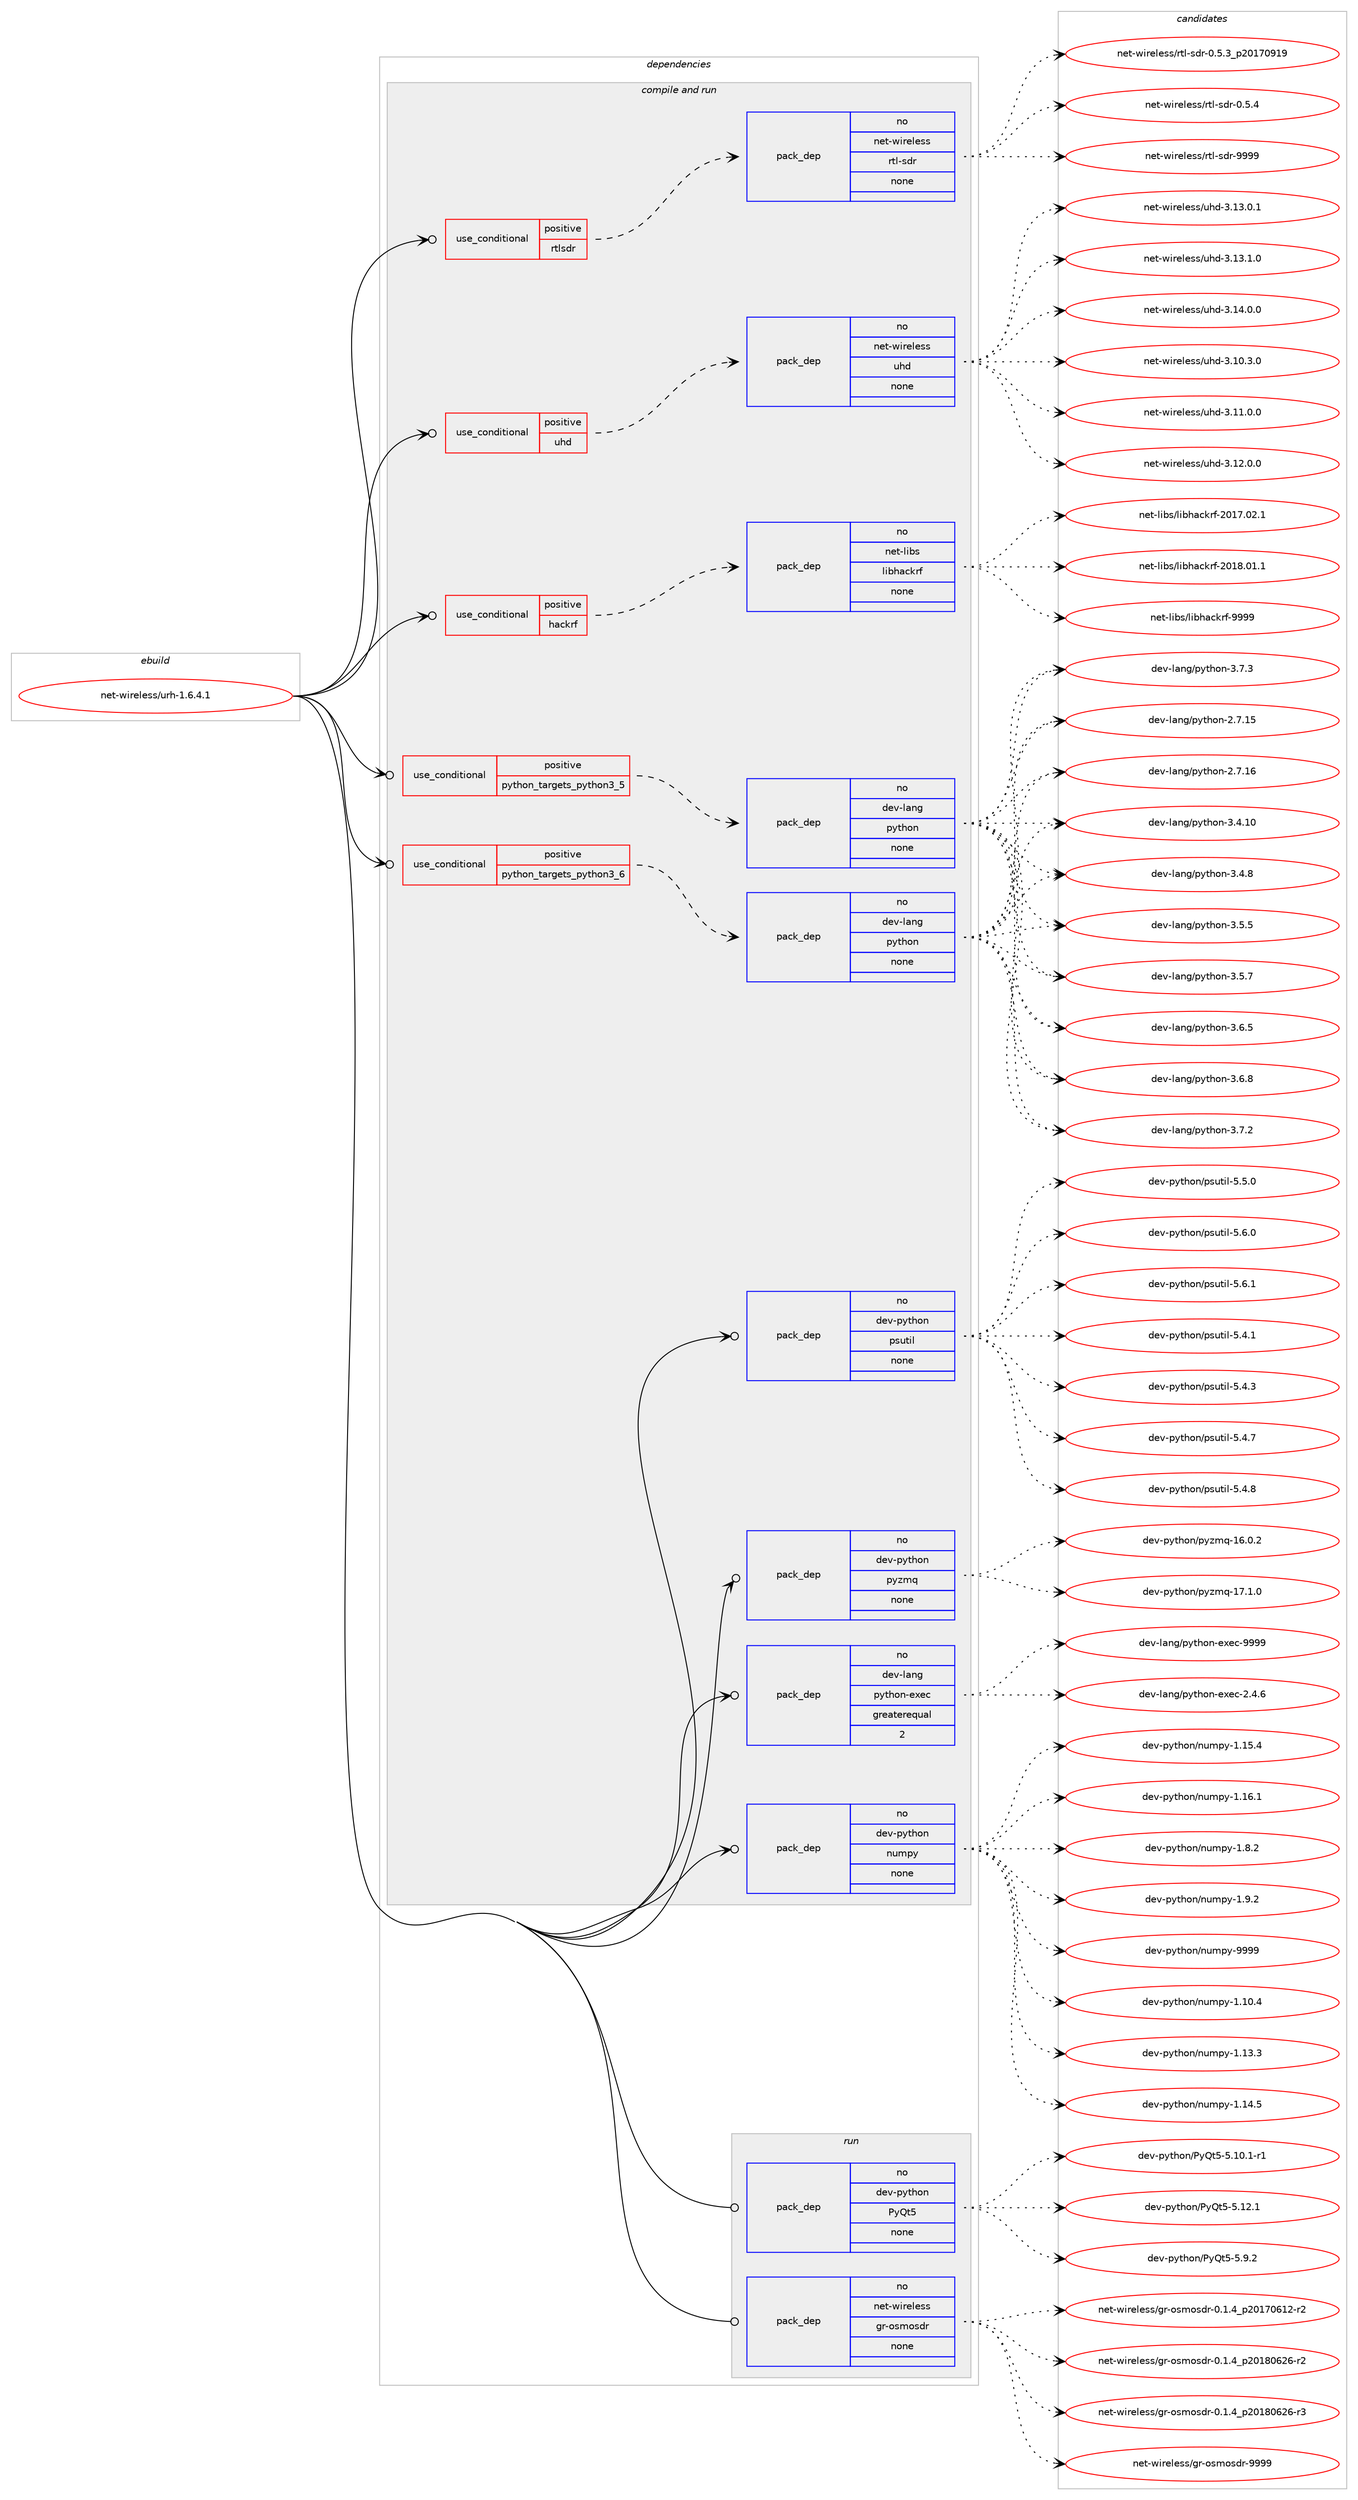 digraph prolog {

# *************
# Graph options
# *************

newrank=true;
concentrate=true;
compound=true;
graph [rankdir=LR,fontname=Helvetica,fontsize=10,ranksep=1.5];#, ranksep=2.5, nodesep=0.2];
edge  [arrowhead=vee];
node  [fontname=Helvetica,fontsize=10];

# **********
# The ebuild
# **********

subgraph cluster_leftcol {
color=gray;
rank=same;
label=<<i>ebuild</i>>;
id [label="net-wireless/urh-1.6.4.1", color=red, width=4, href="../net-wireless/urh-1.6.4.1.svg"];
}

# ****************
# The dependencies
# ****************

subgraph cluster_midcol {
color=gray;
label=<<i>dependencies</i>>;
subgraph cluster_compile {
fillcolor="#eeeeee";
style=filled;
label=<<i>compile</i>>;
}
subgraph cluster_compileandrun {
fillcolor="#eeeeee";
style=filled;
label=<<i>compile and run</i>>;
subgraph cond1218 {
dependency4779 [label=<<TABLE BORDER="0" CELLBORDER="1" CELLSPACING="0" CELLPADDING="4"><TR><TD ROWSPAN="3" CELLPADDING="10">use_conditional</TD></TR><TR><TD>positive</TD></TR><TR><TD>hackrf</TD></TR></TABLE>>, shape=none, color=red];
subgraph pack3480 {
dependency4780 [label=<<TABLE BORDER="0" CELLBORDER="1" CELLSPACING="0" CELLPADDING="4" WIDTH="220"><TR><TD ROWSPAN="6" CELLPADDING="30">pack_dep</TD></TR><TR><TD WIDTH="110">no</TD></TR><TR><TD>net-libs</TD></TR><TR><TD>libhackrf</TD></TR><TR><TD>none</TD></TR><TR><TD></TD></TR></TABLE>>, shape=none, color=blue];
}
dependency4779:e -> dependency4780:w [weight=20,style="dashed",arrowhead="vee"];
}
id:e -> dependency4779:w [weight=20,style="solid",arrowhead="odotvee"];
subgraph cond1219 {
dependency4781 [label=<<TABLE BORDER="0" CELLBORDER="1" CELLSPACING="0" CELLPADDING="4"><TR><TD ROWSPAN="3" CELLPADDING="10">use_conditional</TD></TR><TR><TD>positive</TD></TR><TR><TD>python_targets_python3_5</TD></TR></TABLE>>, shape=none, color=red];
subgraph pack3481 {
dependency4782 [label=<<TABLE BORDER="0" CELLBORDER="1" CELLSPACING="0" CELLPADDING="4" WIDTH="220"><TR><TD ROWSPAN="6" CELLPADDING="30">pack_dep</TD></TR><TR><TD WIDTH="110">no</TD></TR><TR><TD>dev-lang</TD></TR><TR><TD>python</TD></TR><TR><TD>none</TD></TR><TR><TD></TD></TR></TABLE>>, shape=none, color=blue];
}
dependency4781:e -> dependency4782:w [weight=20,style="dashed",arrowhead="vee"];
}
id:e -> dependency4781:w [weight=20,style="solid",arrowhead="odotvee"];
subgraph cond1220 {
dependency4783 [label=<<TABLE BORDER="0" CELLBORDER="1" CELLSPACING="0" CELLPADDING="4"><TR><TD ROWSPAN="3" CELLPADDING="10">use_conditional</TD></TR><TR><TD>positive</TD></TR><TR><TD>python_targets_python3_6</TD></TR></TABLE>>, shape=none, color=red];
subgraph pack3482 {
dependency4784 [label=<<TABLE BORDER="0" CELLBORDER="1" CELLSPACING="0" CELLPADDING="4" WIDTH="220"><TR><TD ROWSPAN="6" CELLPADDING="30">pack_dep</TD></TR><TR><TD WIDTH="110">no</TD></TR><TR><TD>dev-lang</TD></TR><TR><TD>python</TD></TR><TR><TD>none</TD></TR><TR><TD></TD></TR></TABLE>>, shape=none, color=blue];
}
dependency4783:e -> dependency4784:w [weight=20,style="dashed",arrowhead="vee"];
}
id:e -> dependency4783:w [weight=20,style="solid",arrowhead="odotvee"];
subgraph cond1221 {
dependency4785 [label=<<TABLE BORDER="0" CELLBORDER="1" CELLSPACING="0" CELLPADDING="4"><TR><TD ROWSPAN="3" CELLPADDING="10">use_conditional</TD></TR><TR><TD>positive</TD></TR><TR><TD>rtlsdr</TD></TR></TABLE>>, shape=none, color=red];
subgraph pack3483 {
dependency4786 [label=<<TABLE BORDER="0" CELLBORDER="1" CELLSPACING="0" CELLPADDING="4" WIDTH="220"><TR><TD ROWSPAN="6" CELLPADDING="30">pack_dep</TD></TR><TR><TD WIDTH="110">no</TD></TR><TR><TD>net-wireless</TD></TR><TR><TD>rtl-sdr</TD></TR><TR><TD>none</TD></TR><TR><TD></TD></TR></TABLE>>, shape=none, color=blue];
}
dependency4785:e -> dependency4786:w [weight=20,style="dashed",arrowhead="vee"];
}
id:e -> dependency4785:w [weight=20,style="solid",arrowhead="odotvee"];
subgraph cond1222 {
dependency4787 [label=<<TABLE BORDER="0" CELLBORDER="1" CELLSPACING="0" CELLPADDING="4"><TR><TD ROWSPAN="3" CELLPADDING="10">use_conditional</TD></TR><TR><TD>positive</TD></TR><TR><TD>uhd</TD></TR></TABLE>>, shape=none, color=red];
subgraph pack3484 {
dependency4788 [label=<<TABLE BORDER="0" CELLBORDER="1" CELLSPACING="0" CELLPADDING="4" WIDTH="220"><TR><TD ROWSPAN="6" CELLPADDING="30">pack_dep</TD></TR><TR><TD WIDTH="110">no</TD></TR><TR><TD>net-wireless</TD></TR><TR><TD>uhd</TD></TR><TR><TD>none</TD></TR><TR><TD></TD></TR></TABLE>>, shape=none, color=blue];
}
dependency4787:e -> dependency4788:w [weight=20,style="dashed",arrowhead="vee"];
}
id:e -> dependency4787:w [weight=20,style="solid",arrowhead="odotvee"];
subgraph pack3485 {
dependency4789 [label=<<TABLE BORDER="0" CELLBORDER="1" CELLSPACING="0" CELLPADDING="4" WIDTH="220"><TR><TD ROWSPAN="6" CELLPADDING="30">pack_dep</TD></TR><TR><TD WIDTH="110">no</TD></TR><TR><TD>dev-lang</TD></TR><TR><TD>python-exec</TD></TR><TR><TD>greaterequal</TD></TR><TR><TD>2</TD></TR></TABLE>>, shape=none, color=blue];
}
id:e -> dependency4789:w [weight=20,style="solid",arrowhead="odotvee"];
subgraph pack3486 {
dependency4790 [label=<<TABLE BORDER="0" CELLBORDER="1" CELLSPACING="0" CELLPADDING="4" WIDTH="220"><TR><TD ROWSPAN="6" CELLPADDING="30">pack_dep</TD></TR><TR><TD WIDTH="110">no</TD></TR><TR><TD>dev-python</TD></TR><TR><TD>numpy</TD></TR><TR><TD>none</TD></TR><TR><TD></TD></TR></TABLE>>, shape=none, color=blue];
}
id:e -> dependency4790:w [weight=20,style="solid",arrowhead="odotvee"];
subgraph pack3487 {
dependency4791 [label=<<TABLE BORDER="0" CELLBORDER="1" CELLSPACING="0" CELLPADDING="4" WIDTH="220"><TR><TD ROWSPAN="6" CELLPADDING="30">pack_dep</TD></TR><TR><TD WIDTH="110">no</TD></TR><TR><TD>dev-python</TD></TR><TR><TD>psutil</TD></TR><TR><TD>none</TD></TR><TR><TD></TD></TR></TABLE>>, shape=none, color=blue];
}
id:e -> dependency4791:w [weight=20,style="solid",arrowhead="odotvee"];
subgraph pack3488 {
dependency4792 [label=<<TABLE BORDER="0" CELLBORDER="1" CELLSPACING="0" CELLPADDING="4" WIDTH="220"><TR><TD ROWSPAN="6" CELLPADDING="30">pack_dep</TD></TR><TR><TD WIDTH="110">no</TD></TR><TR><TD>dev-python</TD></TR><TR><TD>pyzmq</TD></TR><TR><TD>none</TD></TR><TR><TD></TD></TR></TABLE>>, shape=none, color=blue];
}
id:e -> dependency4792:w [weight=20,style="solid",arrowhead="odotvee"];
}
subgraph cluster_run {
fillcolor="#eeeeee";
style=filled;
label=<<i>run</i>>;
subgraph pack3489 {
dependency4793 [label=<<TABLE BORDER="0" CELLBORDER="1" CELLSPACING="0" CELLPADDING="4" WIDTH="220"><TR><TD ROWSPAN="6" CELLPADDING="30">pack_dep</TD></TR><TR><TD WIDTH="110">no</TD></TR><TR><TD>dev-python</TD></TR><TR><TD>PyQt5</TD></TR><TR><TD>none</TD></TR><TR><TD></TD></TR></TABLE>>, shape=none, color=blue];
}
id:e -> dependency4793:w [weight=20,style="solid",arrowhead="odot"];
subgraph pack3490 {
dependency4794 [label=<<TABLE BORDER="0" CELLBORDER="1" CELLSPACING="0" CELLPADDING="4" WIDTH="220"><TR><TD ROWSPAN="6" CELLPADDING="30">pack_dep</TD></TR><TR><TD WIDTH="110">no</TD></TR><TR><TD>net-wireless</TD></TR><TR><TD>gr-osmosdr</TD></TR><TR><TD>none</TD></TR><TR><TD></TD></TR></TABLE>>, shape=none, color=blue];
}
id:e -> dependency4794:w [weight=20,style="solid",arrowhead="odot"];
}
}

# **************
# The candidates
# **************

subgraph cluster_choices {
rank=same;
color=gray;
label=<<i>candidates</i>>;

subgraph choice3480 {
color=black;
nodesep=1;
choice11010111645108105981154710810598104979910711410245504849554648504649 [label="net-libs/libhackrf-2017.02.1", color=red, width=4,href="../net-libs/libhackrf-2017.02.1.svg"];
choice11010111645108105981154710810598104979910711410245504849564648494649 [label="net-libs/libhackrf-2018.01.1", color=red, width=4,href="../net-libs/libhackrf-2018.01.1.svg"];
choice1101011164510810598115471081059810497991071141024557575757 [label="net-libs/libhackrf-9999", color=red, width=4,href="../net-libs/libhackrf-9999.svg"];
dependency4780:e -> choice11010111645108105981154710810598104979910711410245504849554648504649:w [style=dotted,weight="100"];
dependency4780:e -> choice11010111645108105981154710810598104979910711410245504849564648494649:w [style=dotted,weight="100"];
dependency4780:e -> choice1101011164510810598115471081059810497991071141024557575757:w [style=dotted,weight="100"];
}
subgraph choice3481 {
color=black;
nodesep=1;
choice10010111845108971101034711212111610411111045504655464953 [label="dev-lang/python-2.7.15", color=red, width=4,href="../dev-lang/python-2.7.15.svg"];
choice10010111845108971101034711212111610411111045504655464954 [label="dev-lang/python-2.7.16", color=red, width=4,href="../dev-lang/python-2.7.16.svg"];
choice10010111845108971101034711212111610411111045514652464948 [label="dev-lang/python-3.4.10", color=red, width=4,href="../dev-lang/python-3.4.10.svg"];
choice100101118451089711010347112121116104111110455146524656 [label="dev-lang/python-3.4.8", color=red, width=4,href="../dev-lang/python-3.4.8.svg"];
choice100101118451089711010347112121116104111110455146534653 [label="dev-lang/python-3.5.5", color=red, width=4,href="../dev-lang/python-3.5.5.svg"];
choice100101118451089711010347112121116104111110455146534655 [label="dev-lang/python-3.5.7", color=red, width=4,href="../dev-lang/python-3.5.7.svg"];
choice100101118451089711010347112121116104111110455146544653 [label="dev-lang/python-3.6.5", color=red, width=4,href="../dev-lang/python-3.6.5.svg"];
choice100101118451089711010347112121116104111110455146544656 [label="dev-lang/python-3.6.8", color=red, width=4,href="../dev-lang/python-3.6.8.svg"];
choice100101118451089711010347112121116104111110455146554650 [label="dev-lang/python-3.7.2", color=red, width=4,href="../dev-lang/python-3.7.2.svg"];
choice100101118451089711010347112121116104111110455146554651 [label="dev-lang/python-3.7.3", color=red, width=4,href="../dev-lang/python-3.7.3.svg"];
dependency4782:e -> choice10010111845108971101034711212111610411111045504655464953:w [style=dotted,weight="100"];
dependency4782:e -> choice10010111845108971101034711212111610411111045504655464954:w [style=dotted,weight="100"];
dependency4782:e -> choice10010111845108971101034711212111610411111045514652464948:w [style=dotted,weight="100"];
dependency4782:e -> choice100101118451089711010347112121116104111110455146524656:w [style=dotted,weight="100"];
dependency4782:e -> choice100101118451089711010347112121116104111110455146534653:w [style=dotted,weight="100"];
dependency4782:e -> choice100101118451089711010347112121116104111110455146534655:w [style=dotted,weight="100"];
dependency4782:e -> choice100101118451089711010347112121116104111110455146544653:w [style=dotted,weight="100"];
dependency4782:e -> choice100101118451089711010347112121116104111110455146544656:w [style=dotted,weight="100"];
dependency4782:e -> choice100101118451089711010347112121116104111110455146554650:w [style=dotted,weight="100"];
dependency4782:e -> choice100101118451089711010347112121116104111110455146554651:w [style=dotted,weight="100"];
}
subgraph choice3482 {
color=black;
nodesep=1;
choice10010111845108971101034711212111610411111045504655464953 [label="dev-lang/python-2.7.15", color=red, width=4,href="../dev-lang/python-2.7.15.svg"];
choice10010111845108971101034711212111610411111045504655464954 [label="dev-lang/python-2.7.16", color=red, width=4,href="../dev-lang/python-2.7.16.svg"];
choice10010111845108971101034711212111610411111045514652464948 [label="dev-lang/python-3.4.10", color=red, width=4,href="../dev-lang/python-3.4.10.svg"];
choice100101118451089711010347112121116104111110455146524656 [label="dev-lang/python-3.4.8", color=red, width=4,href="../dev-lang/python-3.4.8.svg"];
choice100101118451089711010347112121116104111110455146534653 [label="dev-lang/python-3.5.5", color=red, width=4,href="../dev-lang/python-3.5.5.svg"];
choice100101118451089711010347112121116104111110455146534655 [label="dev-lang/python-3.5.7", color=red, width=4,href="../dev-lang/python-3.5.7.svg"];
choice100101118451089711010347112121116104111110455146544653 [label="dev-lang/python-3.6.5", color=red, width=4,href="../dev-lang/python-3.6.5.svg"];
choice100101118451089711010347112121116104111110455146544656 [label="dev-lang/python-3.6.8", color=red, width=4,href="../dev-lang/python-3.6.8.svg"];
choice100101118451089711010347112121116104111110455146554650 [label="dev-lang/python-3.7.2", color=red, width=4,href="../dev-lang/python-3.7.2.svg"];
choice100101118451089711010347112121116104111110455146554651 [label="dev-lang/python-3.7.3", color=red, width=4,href="../dev-lang/python-3.7.3.svg"];
dependency4784:e -> choice10010111845108971101034711212111610411111045504655464953:w [style=dotted,weight="100"];
dependency4784:e -> choice10010111845108971101034711212111610411111045504655464954:w [style=dotted,weight="100"];
dependency4784:e -> choice10010111845108971101034711212111610411111045514652464948:w [style=dotted,weight="100"];
dependency4784:e -> choice100101118451089711010347112121116104111110455146524656:w [style=dotted,weight="100"];
dependency4784:e -> choice100101118451089711010347112121116104111110455146534653:w [style=dotted,weight="100"];
dependency4784:e -> choice100101118451089711010347112121116104111110455146534655:w [style=dotted,weight="100"];
dependency4784:e -> choice100101118451089711010347112121116104111110455146544653:w [style=dotted,weight="100"];
dependency4784:e -> choice100101118451089711010347112121116104111110455146544656:w [style=dotted,weight="100"];
dependency4784:e -> choice100101118451089711010347112121116104111110455146554650:w [style=dotted,weight="100"];
dependency4784:e -> choice100101118451089711010347112121116104111110455146554651:w [style=dotted,weight="100"];
}
subgraph choice3483 {
color=black;
nodesep=1;
choice110101116451191051141011081011151154711411610845115100114454846534651951125048495548574957 [label="net-wireless/rtl-sdr-0.5.3_p20170919", color=red, width=4,href="../net-wireless/rtl-sdr-0.5.3_p20170919.svg"];
choice110101116451191051141011081011151154711411610845115100114454846534652 [label="net-wireless/rtl-sdr-0.5.4", color=red, width=4,href="../net-wireless/rtl-sdr-0.5.4.svg"];
choice1101011164511910511410110810111511547114116108451151001144557575757 [label="net-wireless/rtl-sdr-9999", color=red, width=4,href="../net-wireless/rtl-sdr-9999.svg"];
dependency4786:e -> choice110101116451191051141011081011151154711411610845115100114454846534651951125048495548574957:w [style=dotted,weight="100"];
dependency4786:e -> choice110101116451191051141011081011151154711411610845115100114454846534652:w [style=dotted,weight="100"];
dependency4786:e -> choice1101011164511910511410110810111511547114116108451151001144557575757:w [style=dotted,weight="100"];
}
subgraph choice3484 {
color=black;
nodesep=1;
choice1101011164511910511410110810111511547117104100455146494846514648 [label="net-wireless/uhd-3.10.3.0", color=red, width=4,href="../net-wireless/uhd-3.10.3.0.svg"];
choice1101011164511910511410110810111511547117104100455146494946484648 [label="net-wireless/uhd-3.11.0.0", color=red, width=4,href="../net-wireless/uhd-3.11.0.0.svg"];
choice1101011164511910511410110810111511547117104100455146495046484648 [label="net-wireless/uhd-3.12.0.0", color=red, width=4,href="../net-wireless/uhd-3.12.0.0.svg"];
choice1101011164511910511410110810111511547117104100455146495146484649 [label="net-wireless/uhd-3.13.0.1", color=red, width=4,href="../net-wireless/uhd-3.13.0.1.svg"];
choice1101011164511910511410110810111511547117104100455146495146494648 [label="net-wireless/uhd-3.13.1.0", color=red, width=4,href="../net-wireless/uhd-3.13.1.0.svg"];
choice1101011164511910511410110810111511547117104100455146495246484648 [label="net-wireless/uhd-3.14.0.0", color=red, width=4,href="../net-wireless/uhd-3.14.0.0.svg"];
dependency4788:e -> choice1101011164511910511410110810111511547117104100455146494846514648:w [style=dotted,weight="100"];
dependency4788:e -> choice1101011164511910511410110810111511547117104100455146494946484648:w [style=dotted,weight="100"];
dependency4788:e -> choice1101011164511910511410110810111511547117104100455146495046484648:w [style=dotted,weight="100"];
dependency4788:e -> choice1101011164511910511410110810111511547117104100455146495146484649:w [style=dotted,weight="100"];
dependency4788:e -> choice1101011164511910511410110810111511547117104100455146495146494648:w [style=dotted,weight="100"];
dependency4788:e -> choice1101011164511910511410110810111511547117104100455146495246484648:w [style=dotted,weight="100"];
}
subgraph choice3485 {
color=black;
nodesep=1;
choice1001011184510897110103471121211161041111104510112010199455046524654 [label="dev-lang/python-exec-2.4.6", color=red, width=4,href="../dev-lang/python-exec-2.4.6.svg"];
choice10010111845108971101034711212111610411111045101120101994557575757 [label="dev-lang/python-exec-9999", color=red, width=4,href="../dev-lang/python-exec-9999.svg"];
dependency4789:e -> choice1001011184510897110103471121211161041111104510112010199455046524654:w [style=dotted,weight="100"];
dependency4789:e -> choice10010111845108971101034711212111610411111045101120101994557575757:w [style=dotted,weight="100"];
}
subgraph choice3486 {
color=black;
nodesep=1;
choice100101118451121211161041111104711011710911212145494649484652 [label="dev-python/numpy-1.10.4", color=red, width=4,href="../dev-python/numpy-1.10.4.svg"];
choice100101118451121211161041111104711011710911212145494649514651 [label="dev-python/numpy-1.13.3", color=red, width=4,href="../dev-python/numpy-1.13.3.svg"];
choice100101118451121211161041111104711011710911212145494649524653 [label="dev-python/numpy-1.14.5", color=red, width=4,href="../dev-python/numpy-1.14.5.svg"];
choice100101118451121211161041111104711011710911212145494649534652 [label="dev-python/numpy-1.15.4", color=red, width=4,href="../dev-python/numpy-1.15.4.svg"];
choice100101118451121211161041111104711011710911212145494649544649 [label="dev-python/numpy-1.16.1", color=red, width=4,href="../dev-python/numpy-1.16.1.svg"];
choice1001011184511212111610411111047110117109112121454946564650 [label="dev-python/numpy-1.8.2", color=red, width=4,href="../dev-python/numpy-1.8.2.svg"];
choice1001011184511212111610411111047110117109112121454946574650 [label="dev-python/numpy-1.9.2", color=red, width=4,href="../dev-python/numpy-1.9.2.svg"];
choice10010111845112121116104111110471101171091121214557575757 [label="dev-python/numpy-9999", color=red, width=4,href="../dev-python/numpy-9999.svg"];
dependency4790:e -> choice100101118451121211161041111104711011710911212145494649484652:w [style=dotted,weight="100"];
dependency4790:e -> choice100101118451121211161041111104711011710911212145494649514651:w [style=dotted,weight="100"];
dependency4790:e -> choice100101118451121211161041111104711011710911212145494649524653:w [style=dotted,weight="100"];
dependency4790:e -> choice100101118451121211161041111104711011710911212145494649534652:w [style=dotted,weight="100"];
dependency4790:e -> choice100101118451121211161041111104711011710911212145494649544649:w [style=dotted,weight="100"];
dependency4790:e -> choice1001011184511212111610411111047110117109112121454946564650:w [style=dotted,weight="100"];
dependency4790:e -> choice1001011184511212111610411111047110117109112121454946574650:w [style=dotted,weight="100"];
dependency4790:e -> choice10010111845112121116104111110471101171091121214557575757:w [style=dotted,weight="100"];
}
subgraph choice3487 {
color=black;
nodesep=1;
choice1001011184511212111610411111047112115117116105108455346524649 [label="dev-python/psutil-5.4.1", color=red, width=4,href="../dev-python/psutil-5.4.1.svg"];
choice1001011184511212111610411111047112115117116105108455346524651 [label="dev-python/psutil-5.4.3", color=red, width=4,href="../dev-python/psutil-5.4.3.svg"];
choice1001011184511212111610411111047112115117116105108455346524655 [label="dev-python/psutil-5.4.7", color=red, width=4,href="../dev-python/psutil-5.4.7.svg"];
choice1001011184511212111610411111047112115117116105108455346524656 [label="dev-python/psutil-5.4.8", color=red, width=4,href="../dev-python/psutil-5.4.8.svg"];
choice1001011184511212111610411111047112115117116105108455346534648 [label="dev-python/psutil-5.5.0", color=red, width=4,href="../dev-python/psutil-5.5.0.svg"];
choice1001011184511212111610411111047112115117116105108455346544648 [label="dev-python/psutil-5.6.0", color=red, width=4,href="../dev-python/psutil-5.6.0.svg"];
choice1001011184511212111610411111047112115117116105108455346544649 [label="dev-python/psutil-5.6.1", color=red, width=4,href="../dev-python/psutil-5.6.1.svg"];
dependency4791:e -> choice1001011184511212111610411111047112115117116105108455346524649:w [style=dotted,weight="100"];
dependency4791:e -> choice1001011184511212111610411111047112115117116105108455346524651:w [style=dotted,weight="100"];
dependency4791:e -> choice1001011184511212111610411111047112115117116105108455346524655:w [style=dotted,weight="100"];
dependency4791:e -> choice1001011184511212111610411111047112115117116105108455346524656:w [style=dotted,weight="100"];
dependency4791:e -> choice1001011184511212111610411111047112115117116105108455346534648:w [style=dotted,weight="100"];
dependency4791:e -> choice1001011184511212111610411111047112115117116105108455346544648:w [style=dotted,weight="100"];
dependency4791:e -> choice1001011184511212111610411111047112115117116105108455346544649:w [style=dotted,weight="100"];
}
subgraph choice3488 {
color=black;
nodesep=1;
choice100101118451121211161041111104711212112210911345495446484650 [label="dev-python/pyzmq-16.0.2", color=red, width=4,href="../dev-python/pyzmq-16.0.2.svg"];
choice100101118451121211161041111104711212112210911345495546494648 [label="dev-python/pyzmq-17.1.0", color=red, width=4,href="../dev-python/pyzmq-17.1.0.svg"];
dependency4792:e -> choice100101118451121211161041111104711212112210911345495446484650:w [style=dotted,weight="100"];
dependency4792:e -> choice100101118451121211161041111104711212112210911345495546494648:w [style=dotted,weight="100"];
}
subgraph choice3489 {
color=black;
nodesep=1;
choice1001011184511212111610411111047801218111653455346494846494511449 [label="dev-python/PyQt5-5.10.1-r1", color=red, width=4,href="../dev-python/PyQt5-5.10.1-r1.svg"];
choice100101118451121211161041111104780121811165345534649504649 [label="dev-python/PyQt5-5.12.1", color=red, width=4,href="../dev-python/PyQt5-5.12.1.svg"];
choice1001011184511212111610411111047801218111653455346574650 [label="dev-python/PyQt5-5.9.2", color=red, width=4,href="../dev-python/PyQt5-5.9.2.svg"];
dependency4793:e -> choice1001011184511212111610411111047801218111653455346494846494511449:w [style=dotted,weight="100"];
dependency4793:e -> choice100101118451121211161041111104780121811165345534649504649:w [style=dotted,weight="100"];
dependency4793:e -> choice1001011184511212111610411111047801218111653455346574650:w [style=dotted,weight="100"];
}
subgraph choice3490 {
color=black;
nodesep=1;
choice1101011164511910511410110810111511547103114451111151091111151001144548464946529511250484955485449504511450 [label="net-wireless/gr-osmosdr-0.1.4_p20170612-r2", color=red, width=4,href="../net-wireless/gr-osmosdr-0.1.4_p20170612-r2.svg"];
choice1101011164511910511410110810111511547103114451111151091111151001144548464946529511250484956485450544511450 [label="net-wireless/gr-osmosdr-0.1.4_p20180626-r2", color=red, width=4,href="../net-wireless/gr-osmosdr-0.1.4_p20180626-r2.svg"];
choice1101011164511910511410110810111511547103114451111151091111151001144548464946529511250484956485450544511451 [label="net-wireless/gr-osmosdr-0.1.4_p20180626-r3", color=red, width=4,href="../net-wireless/gr-osmosdr-0.1.4_p20180626-r3.svg"];
choice1101011164511910511410110810111511547103114451111151091111151001144557575757 [label="net-wireless/gr-osmosdr-9999", color=red, width=4,href="../net-wireless/gr-osmosdr-9999.svg"];
dependency4794:e -> choice1101011164511910511410110810111511547103114451111151091111151001144548464946529511250484955485449504511450:w [style=dotted,weight="100"];
dependency4794:e -> choice1101011164511910511410110810111511547103114451111151091111151001144548464946529511250484956485450544511450:w [style=dotted,weight="100"];
dependency4794:e -> choice1101011164511910511410110810111511547103114451111151091111151001144548464946529511250484956485450544511451:w [style=dotted,weight="100"];
dependency4794:e -> choice1101011164511910511410110810111511547103114451111151091111151001144557575757:w [style=dotted,weight="100"];
}
}

}
